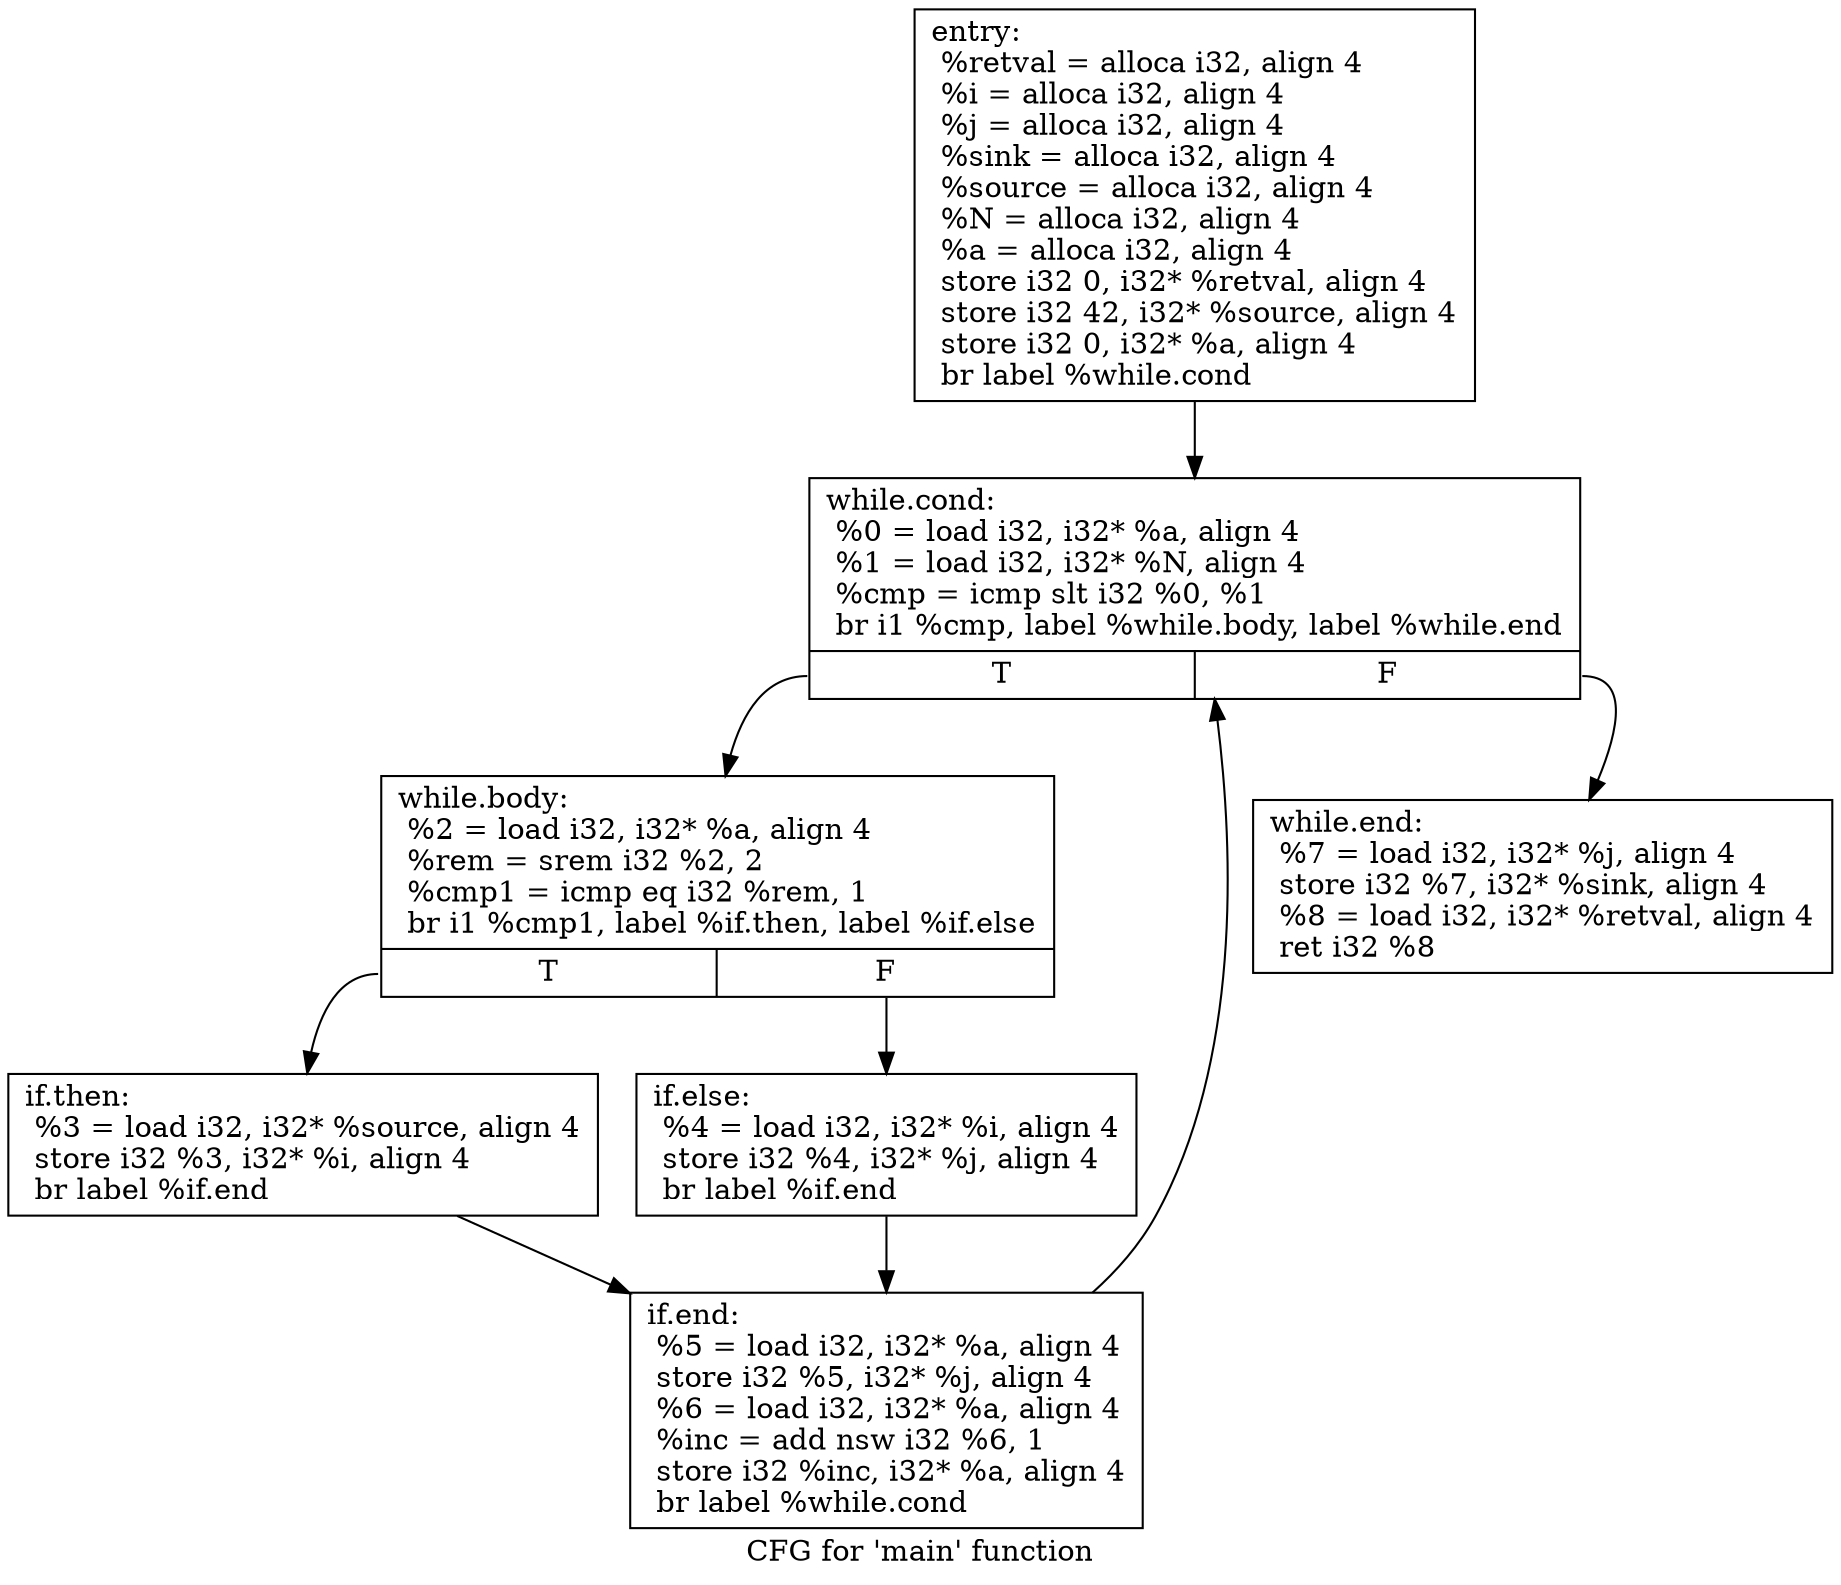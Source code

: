 digraph "CFG for 'main' function" {
	label="CFG for 'main' function";

	Node0x19335b0 [shape=record,label="{entry:\l  %retval = alloca i32, align 4\l  %i = alloca i32, align 4\l  %j = alloca i32, align 4\l  %sink = alloca i32, align 4\l  %source = alloca i32, align 4\l  %N = alloca i32, align 4\l  %a = alloca i32, align 4\l  store i32 0, i32* %retval, align 4\l  store i32 42, i32* %source, align 4\l  store i32 0, i32* %a, align 4\l  br label %while.cond\l}"];
	Node0x19335b0 -> Node0x1934280;
	Node0x1934280 [shape=record,label="{while.cond:                                       \l  %0 = load i32, i32* %a, align 4\l  %1 = load i32, i32* %N, align 4\l  %cmp = icmp slt i32 %0, %1\l  br i1 %cmp, label %while.body, label %while.end\l|{<s0>T|<s1>F}}"];
	Node0x1934280:s0 -> Node0x19344d0;
	Node0x1934280:s1 -> Node0x19345b0;
	Node0x19344d0 [shape=record,label="{while.body:                                       \l  %2 = load i32, i32* %a, align 4\l  %rem = srem i32 %2, 2\l  %cmp1 = icmp eq i32 %rem, 1\l  br i1 %cmp1, label %if.then, label %if.else\l|{<s0>T|<s1>F}}"];
	Node0x19344d0:s0 -> Node0x1934990;
	Node0x19344d0:s1 -> Node0x1934a60;
	Node0x1934990 [shape=record,label="{if.then:                                          \l  %3 = load i32, i32* %source, align 4\l  store i32 %3, i32* %i, align 4\l  br label %if.end\l}"];
	Node0x1934990 -> Node0x1934bb0;
	Node0x1934a60 [shape=record,label="{if.else:                                          \l  %4 = load i32, i32* %i, align 4\l  store i32 %4, i32* %j, align 4\l  br label %if.end\l}"];
	Node0x1934a60 -> Node0x1934bb0;
	Node0x1934bb0 [shape=record,label="{if.end:                                           \l  %5 = load i32, i32* %a, align 4\l  store i32 %5, i32* %j, align 4\l  %6 = load i32, i32* %a, align 4\l  %inc = add nsw i32 %6, 1\l  store i32 %inc, i32* %a, align 4\l  br label %while.cond\l}"];
	Node0x1934bb0 -> Node0x1934280;
	Node0x19345b0 [shape=record,label="{while.end:                                        \l  %7 = load i32, i32* %j, align 4\l  store i32 %7, i32* %sink, align 4\l  %8 = load i32, i32* %retval, align 4\l  ret i32 %8\l}"];
}
